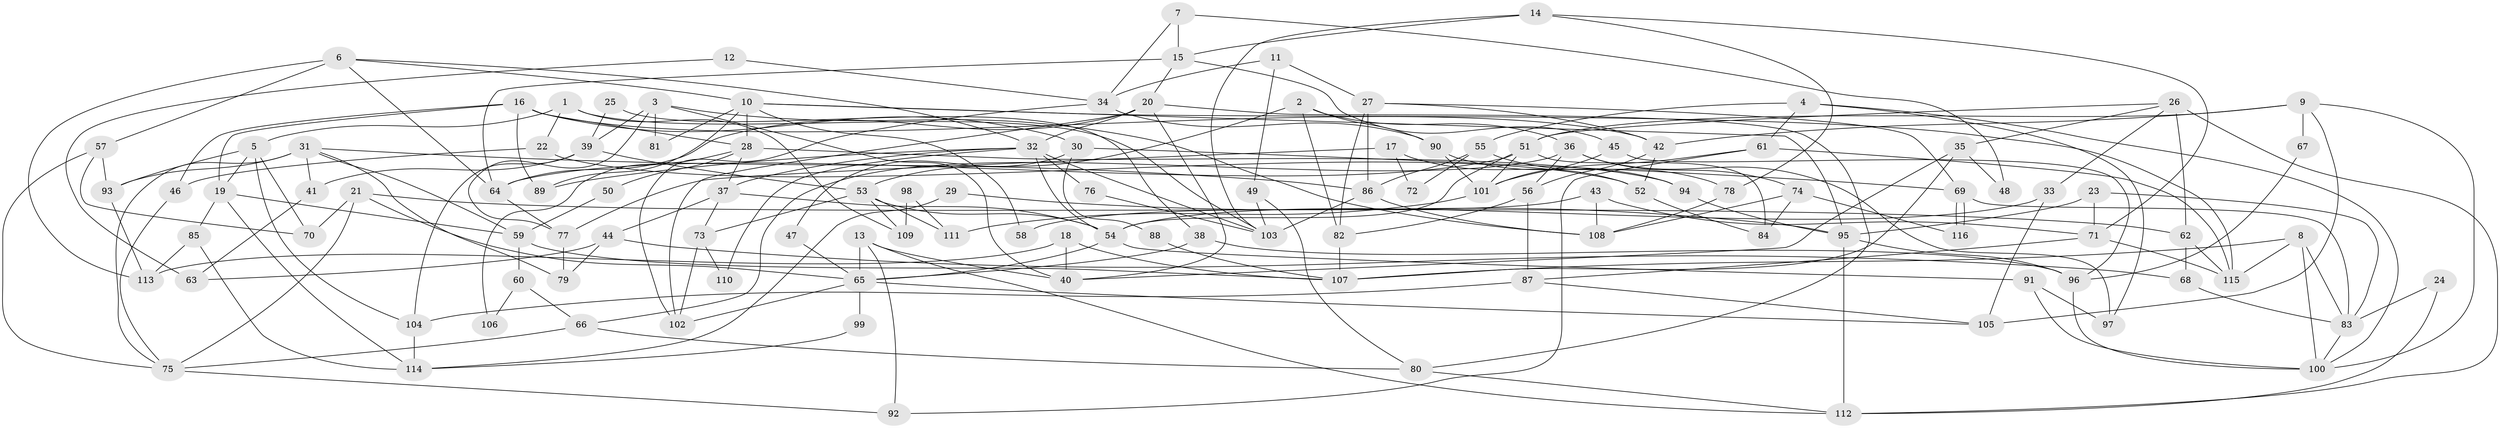 // Generated by graph-tools (version 1.1) at 2025/51/03/09/25 04:51:01]
// undirected, 116 vertices, 232 edges
graph export_dot {
graph [start="1"]
  node [color=gray90,style=filled];
  1;
  2;
  3;
  4;
  5;
  6;
  7;
  8;
  9;
  10;
  11;
  12;
  13;
  14;
  15;
  16;
  17;
  18;
  19;
  20;
  21;
  22;
  23;
  24;
  25;
  26;
  27;
  28;
  29;
  30;
  31;
  32;
  33;
  34;
  35;
  36;
  37;
  38;
  39;
  40;
  41;
  42;
  43;
  44;
  45;
  46;
  47;
  48;
  49;
  50;
  51;
  52;
  53;
  54;
  55;
  56;
  57;
  58;
  59;
  60;
  61;
  62;
  63;
  64;
  65;
  66;
  67;
  68;
  69;
  70;
  71;
  72;
  73;
  74;
  75;
  76;
  77;
  78;
  79;
  80;
  81;
  82;
  83;
  84;
  85;
  86;
  87;
  88;
  89;
  90;
  91;
  92;
  93;
  94;
  95;
  96;
  97;
  98;
  99;
  100;
  101;
  102;
  103;
  104;
  105;
  106;
  107;
  108;
  109;
  110;
  111;
  112;
  113;
  114;
  115;
  116;
  1 -- 103;
  1 -- 22;
  1 -- 5;
  1 -- 109;
  2 -- 36;
  2 -- 82;
  2 -- 53;
  2 -- 90;
  3 -- 77;
  3 -- 40;
  3 -- 39;
  3 -- 81;
  3 -- 108;
  4 -- 61;
  4 -- 100;
  4 -- 55;
  4 -- 97;
  5 -- 104;
  5 -- 19;
  5 -- 70;
  5 -- 93;
  6 -- 32;
  6 -- 10;
  6 -- 57;
  6 -- 64;
  6 -- 113;
  7 -- 34;
  7 -- 15;
  7 -- 48;
  8 -- 100;
  8 -- 115;
  8 -- 83;
  8 -- 107;
  9 -- 105;
  9 -- 51;
  9 -- 42;
  9 -- 67;
  9 -- 100;
  10 -- 115;
  10 -- 89;
  10 -- 28;
  10 -- 58;
  10 -- 81;
  10 -- 95;
  11 -- 27;
  11 -- 49;
  11 -- 34;
  12 -- 34;
  12 -- 63;
  13 -- 112;
  13 -- 40;
  13 -- 65;
  13 -- 92;
  14 -- 15;
  14 -- 103;
  14 -- 71;
  14 -- 78;
  15 -- 45;
  15 -- 20;
  15 -- 64;
  16 -- 19;
  16 -- 28;
  16 -- 30;
  16 -- 42;
  16 -- 46;
  16 -- 89;
  17 -- 52;
  17 -- 77;
  17 -- 72;
  18 -- 113;
  18 -- 107;
  18 -- 40;
  19 -- 59;
  19 -- 85;
  19 -- 114;
  20 -- 32;
  20 -- 64;
  20 -- 40;
  20 -- 80;
  20 -- 102;
  21 -- 75;
  21 -- 65;
  21 -- 62;
  21 -- 70;
  22 -- 52;
  22 -- 46;
  23 -- 83;
  23 -- 71;
  23 -- 95;
  24 -- 112;
  24 -- 83;
  25 -- 39;
  25 -- 38;
  26 -- 51;
  26 -- 33;
  26 -- 35;
  26 -- 62;
  26 -- 112;
  27 -- 69;
  27 -- 42;
  27 -- 82;
  27 -- 86;
  28 -- 94;
  28 -- 37;
  28 -- 50;
  28 -- 106;
  29 -- 114;
  29 -- 95;
  30 -- 69;
  30 -- 47;
  30 -- 88;
  31 -- 93;
  31 -- 86;
  31 -- 41;
  31 -- 59;
  31 -- 75;
  31 -- 79;
  32 -- 37;
  32 -- 54;
  32 -- 76;
  32 -- 89;
  32 -- 103;
  32 -- 110;
  33 -- 54;
  33 -- 105;
  34 -- 102;
  34 -- 90;
  35 -- 40;
  35 -- 48;
  35 -- 107;
  36 -- 56;
  36 -- 66;
  36 -- 74;
  36 -- 97;
  37 -- 54;
  37 -- 44;
  37 -- 73;
  38 -- 96;
  38 -- 65;
  39 -- 104;
  39 -- 41;
  39 -- 53;
  41 -- 63;
  42 -- 52;
  42 -- 56;
  43 -- 108;
  43 -- 71;
  43 -- 58;
  44 -- 68;
  44 -- 63;
  44 -- 79;
  45 -- 101;
  45 -- 96;
  46 -- 75;
  47 -- 65;
  49 -- 80;
  49 -- 103;
  50 -- 59;
  51 -- 64;
  51 -- 54;
  51 -- 84;
  51 -- 101;
  52 -- 84;
  53 -- 54;
  53 -- 73;
  53 -- 109;
  53 -- 111;
  54 -- 65;
  54 -- 91;
  55 -- 78;
  55 -- 72;
  55 -- 86;
  56 -- 82;
  56 -- 87;
  57 -- 70;
  57 -- 75;
  57 -- 93;
  59 -- 107;
  59 -- 60;
  60 -- 66;
  60 -- 106;
  61 -- 101;
  61 -- 92;
  61 -- 115;
  62 -- 68;
  62 -- 115;
  64 -- 77;
  65 -- 102;
  65 -- 99;
  65 -- 105;
  66 -- 75;
  66 -- 80;
  67 -- 96;
  68 -- 83;
  69 -- 83;
  69 -- 116;
  69 -- 116;
  71 -- 115;
  71 -- 87;
  73 -- 102;
  73 -- 110;
  74 -- 108;
  74 -- 84;
  74 -- 116;
  75 -- 92;
  76 -- 103;
  77 -- 79;
  78 -- 108;
  80 -- 112;
  82 -- 107;
  83 -- 100;
  85 -- 113;
  85 -- 114;
  86 -- 103;
  86 -- 108;
  87 -- 104;
  87 -- 105;
  88 -- 107;
  90 -- 94;
  90 -- 101;
  91 -- 97;
  91 -- 100;
  93 -- 113;
  94 -- 95;
  95 -- 96;
  95 -- 112;
  96 -- 100;
  98 -- 109;
  98 -- 111;
  99 -- 114;
  101 -- 111;
  104 -- 114;
}
